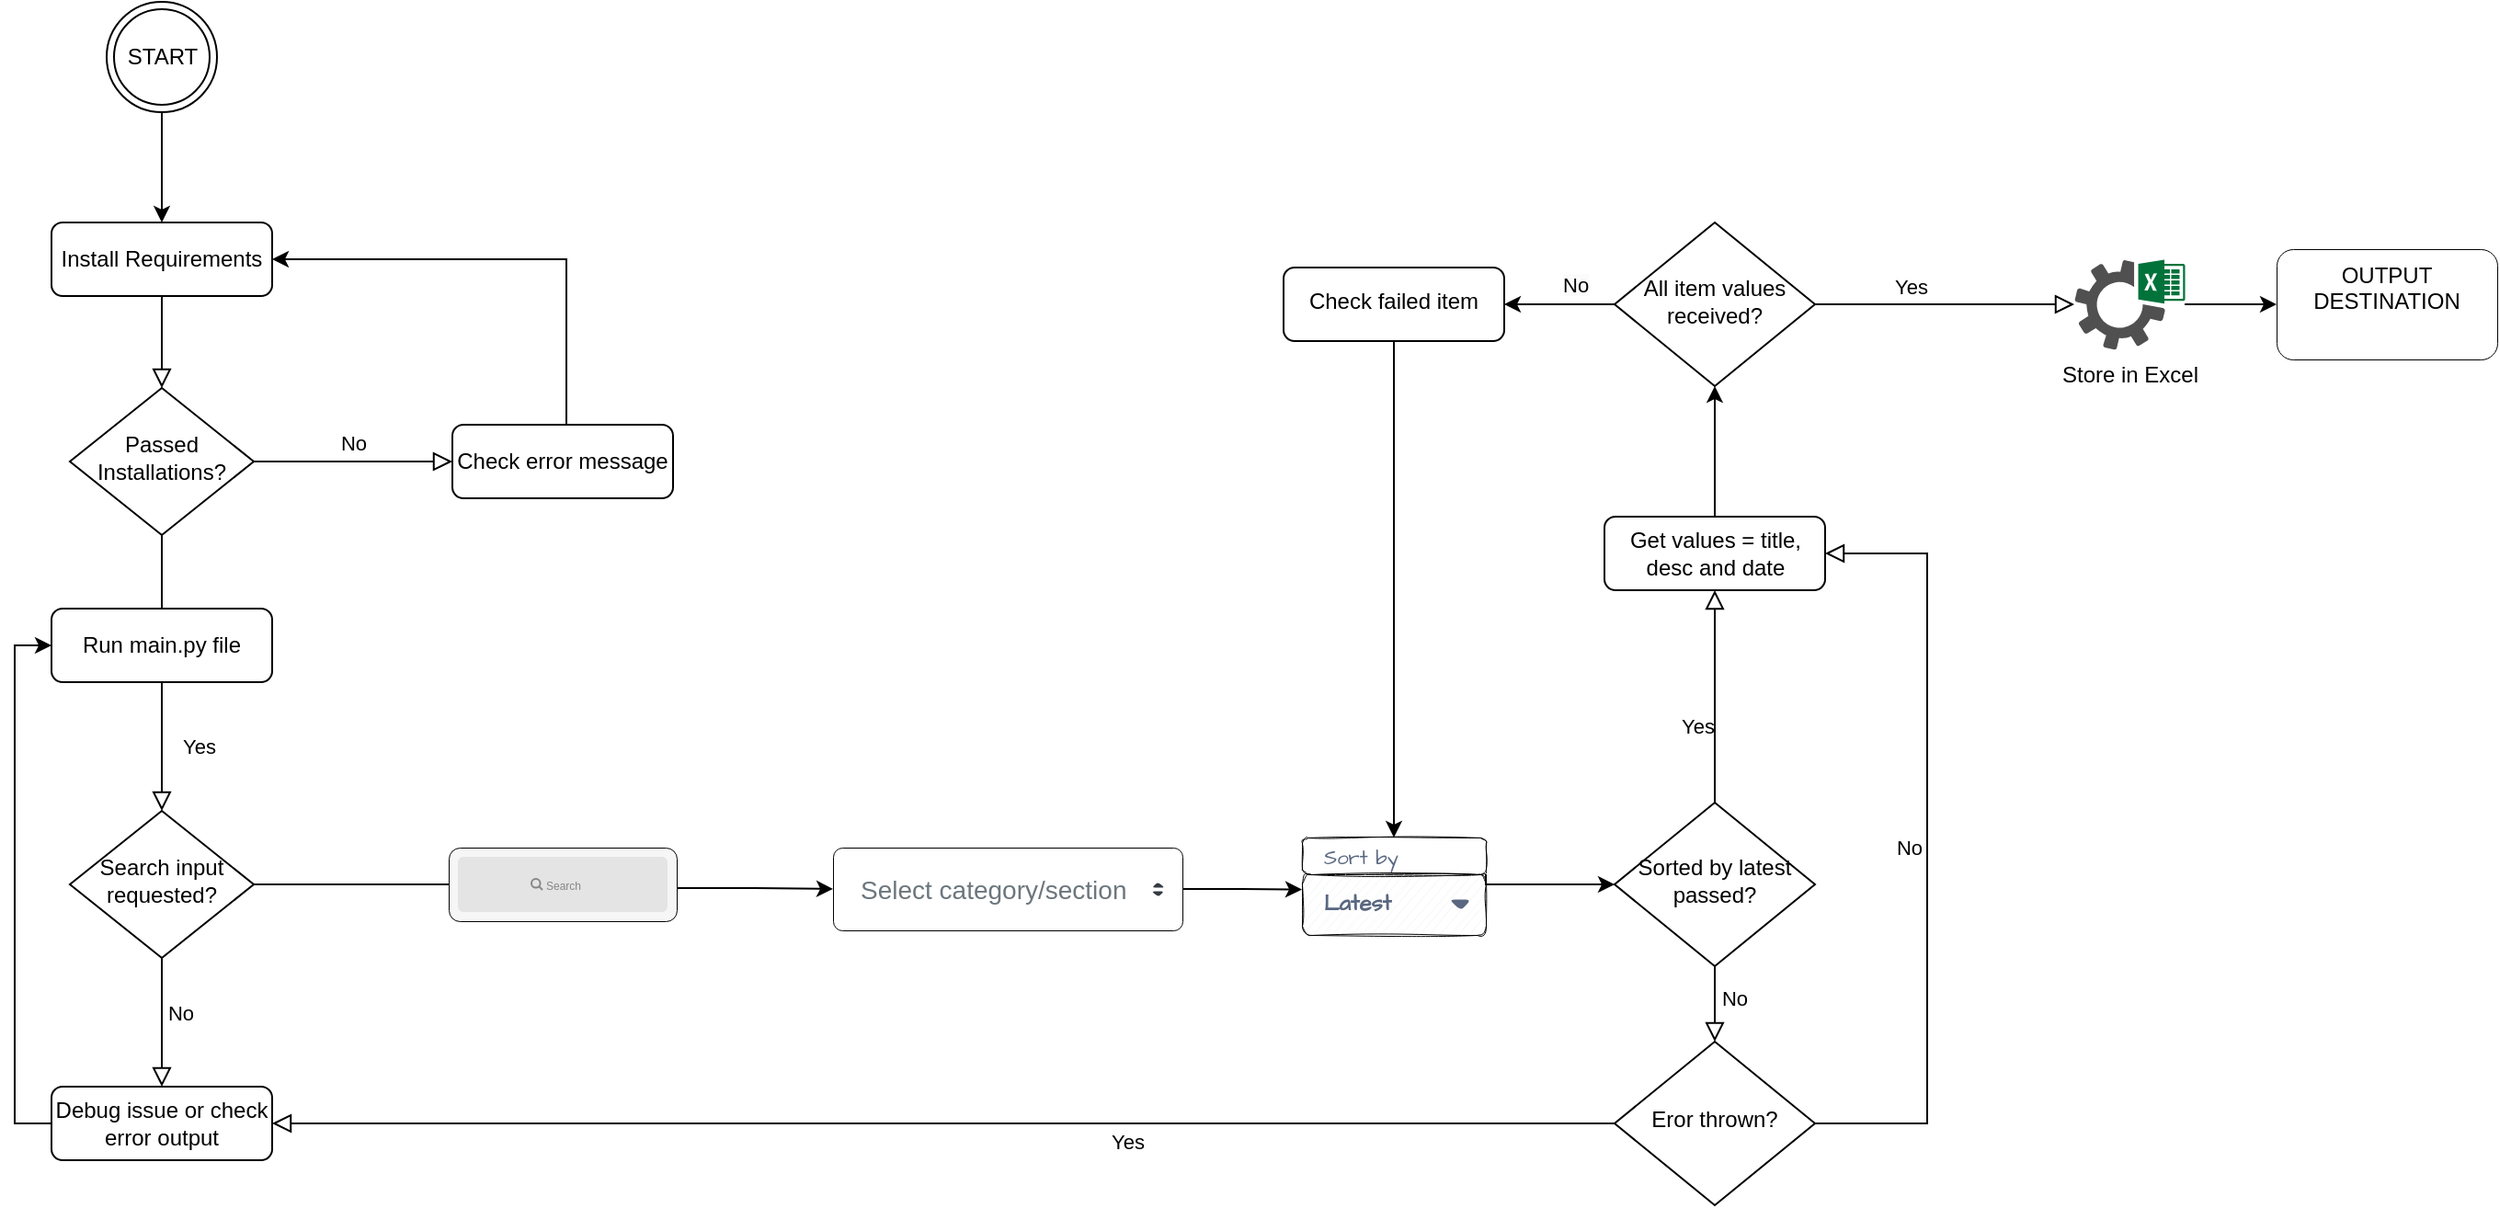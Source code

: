 <mxfile version="20.8.10" type="device"><diagram id="C5RBs43oDa-KdzZeNtuy" name="Page-1"><mxGraphModel dx="864" dy="1644" grid="1" gridSize="10" guides="1" tooltips="1" connect="1" arrows="1" fold="1" page="1" pageScale="1" pageWidth="827" pageHeight="1169" math="0" shadow="0"><root><mxCell id="WIyWlLk6GJQsqaUBKTNV-0"/><mxCell id="WIyWlLk6GJQsqaUBKTNV-1" parent="WIyWlLk6GJQsqaUBKTNV-0"/><mxCell id="WIyWlLk6GJQsqaUBKTNV-2" value="" style="rounded=0;html=1;jettySize=auto;orthogonalLoop=1;fontSize=11;endArrow=block;endFill=0;endSize=8;strokeWidth=1;shadow=0;labelBackgroundColor=none;edgeStyle=orthogonalEdgeStyle;" parent="WIyWlLk6GJQsqaUBKTNV-1" source="WIyWlLk6GJQsqaUBKTNV-3" target="WIyWlLk6GJQsqaUBKTNV-6" edge="1"><mxGeometry relative="1" as="geometry"/></mxCell><mxCell id="WIyWlLk6GJQsqaUBKTNV-3" value="Install Requirements" style="rounded=1;whiteSpace=wrap;html=1;fontSize=12;glass=0;strokeWidth=1;shadow=0;" parent="WIyWlLk6GJQsqaUBKTNV-1" vertex="1"><mxGeometry x="160" y="80" width="120" height="40" as="geometry"/></mxCell><mxCell id="WIyWlLk6GJQsqaUBKTNV-4" value="Yes" style="rounded=0;html=1;jettySize=auto;orthogonalLoop=1;fontSize=11;endArrow=block;endFill=0;endSize=8;strokeWidth=1;shadow=0;labelBackgroundColor=none;edgeStyle=orthogonalEdgeStyle;startArrow=none;" parent="WIyWlLk6GJQsqaUBKTNV-1" source="nI_S1Z7M1S4NiRtbqXP6-3" target="WIyWlLk6GJQsqaUBKTNV-10" edge="1"><mxGeometry y="20" relative="1" as="geometry"><mxPoint as="offset"/></mxGeometry></mxCell><mxCell id="WIyWlLk6GJQsqaUBKTNV-5" value="No" style="edgeStyle=orthogonalEdgeStyle;rounded=0;html=1;jettySize=auto;orthogonalLoop=1;fontSize=11;endArrow=block;endFill=0;endSize=8;strokeWidth=1;shadow=0;labelBackgroundColor=none;" parent="WIyWlLk6GJQsqaUBKTNV-1" source="WIyWlLk6GJQsqaUBKTNV-6" target="WIyWlLk6GJQsqaUBKTNV-7" edge="1"><mxGeometry y="10" relative="1" as="geometry"><mxPoint as="offset"/></mxGeometry></mxCell><mxCell id="WIyWlLk6GJQsqaUBKTNV-6" value="Passed Installations?" style="rhombus;whiteSpace=wrap;html=1;shadow=0;fontFamily=Helvetica;fontSize=12;align=center;strokeWidth=1;spacing=6;spacingTop=-4;" parent="WIyWlLk6GJQsqaUBKTNV-1" vertex="1"><mxGeometry x="170" y="170" width="100" height="80" as="geometry"/></mxCell><mxCell id="nI_S1Z7M1S4NiRtbqXP6-2" style="edgeStyle=orthogonalEdgeStyle;rounded=0;orthogonalLoop=1;jettySize=auto;html=1;entryX=1;entryY=0.5;entryDx=0;entryDy=0;" parent="WIyWlLk6GJQsqaUBKTNV-1" source="WIyWlLk6GJQsqaUBKTNV-7" target="WIyWlLk6GJQsqaUBKTNV-3" edge="1"><mxGeometry relative="1" as="geometry"><Array as="points"><mxPoint x="440" y="100"/></Array></mxGeometry></mxCell><mxCell id="WIyWlLk6GJQsqaUBKTNV-7" value="Check error message" style="rounded=1;whiteSpace=wrap;html=1;fontSize=12;glass=0;strokeWidth=1;shadow=0;" parent="WIyWlLk6GJQsqaUBKTNV-1" vertex="1"><mxGeometry x="378" y="190" width="120" height="40" as="geometry"/></mxCell><mxCell id="WIyWlLk6GJQsqaUBKTNV-8" value="No" style="rounded=0;html=1;jettySize=auto;orthogonalLoop=1;fontSize=11;endArrow=block;endFill=0;endSize=8;strokeWidth=1;shadow=0;labelBackgroundColor=none;edgeStyle=orthogonalEdgeStyle;" parent="WIyWlLk6GJQsqaUBKTNV-1" source="WIyWlLk6GJQsqaUBKTNV-10" target="WIyWlLk6GJQsqaUBKTNV-11" edge="1"><mxGeometry x="-0.143" y="10" relative="1" as="geometry"><mxPoint as="offset"/></mxGeometry></mxCell><mxCell id="WIyWlLk6GJQsqaUBKTNV-10" value="Search input requested?" style="rhombus;whiteSpace=wrap;html=1;shadow=0;fontFamily=Helvetica;fontSize=12;align=center;strokeWidth=1;spacing=6;spacingTop=-4;" parent="WIyWlLk6GJQsqaUBKTNV-1" vertex="1"><mxGeometry x="170" y="400" width="100" height="80" as="geometry"/></mxCell><mxCell id="nI_S1Z7M1S4NiRtbqXP6-10" style="edgeStyle=orthogonalEdgeStyle;rounded=0;orthogonalLoop=1;jettySize=auto;html=1;exitX=0;exitY=0.5;exitDx=0;exitDy=0;entryX=0;entryY=0.5;entryDx=0;entryDy=0;" parent="WIyWlLk6GJQsqaUBKTNV-1" source="WIyWlLk6GJQsqaUBKTNV-11" target="nI_S1Z7M1S4NiRtbqXP6-3" edge="1"><mxGeometry relative="1" as="geometry"/></mxCell><mxCell id="WIyWlLk6GJQsqaUBKTNV-11" value="Debug issue or check error output" style="rounded=1;whiteSpace=wrap;html=1;fontSize=12;glass=0;strokeWidth=1;shadow=0;" parent="WIyWlLk6GJQsqaUBKTNV-1" vertex="1"><mxGeometry x="160" y="550" width="120" height="40" as="geometry"/></mxCell><mxCell id="nI_S1Z7M1S4NiRtbqXP6-1" value="" style="edgeStyle=orthogonalEdgeStyle;rounded=0;orthogonalLoop=1;jettySize=auto;html=1;" parent="WIyWlLk6GJQsqaUBKTNV-1" source="nI_S1Z7M1S4NiRtbqXP6-0" target="WIyWlLk6GJQsqaUBKTNV-3" edge="1"><mxGeometry relative="1" as="geometry"/></mxCell><mxCell id="nI_S1Z7M1S4NiRtbqXP6-0" value="START" style="ellipse;shape=doubleEllipse;html=1;dashed=0;whitespace=wrap;aspect=fixed;" parent="WIyWlLk6GJQsqaUBKTNV-1" vertex="1"><mxGeometry x="190" y="-40" width="60" height="60" as="geometry"/></mxCell><mxCell id="nI_S1Z7M1S4NiRtbqXP6-4" value="" style="rounded=0;html=1;jettySize=auto;orthogonalLoop=1;fontSize=11;endArrow=none;endFill=0;endSize=8;strokeWidth=1;shadow=0;labelBackgroundColor=none;edgeStyle=orthogonalEdgeStyle;" parent="WIyWlLk6GJQsqaUBKTNV-1" source="WIyWlLk6GJQsqaUBKTNV-6" target="nI_S1Z7M1S4NiRtbqXP6-3" edge="1"><mxGeometry y="20" relative="1" as="geometry"><mxPoint as="offset"/><mxPoint x="220" y="250" as="sourcePoint"/><mxPoint x="220" y="290" as="targetPoint"/></mxGeometry></mxCell><mxCell id="nI_S1Z7M1S4NiRtbqXP6-3" value="Run main.py file" style="rounded=1;whiteSpace=wrap;html=1;fontSize=12;glass=0;strokeWidth=1;shadow=0;" parent="WIyWlLk6GJQsqaUBKTNV-1" vertex="1"><mxGeometry x="160" y="290" width="120" height="40" as="geometry"/></mxCell><mxCell id="nI_S1Z7M1S4NiRtbqXP6-8" value="" style="edgeStyle=orthogonalEdgeStyle;rounded=0;html=1;jettySize=auto;orthogonalLoop=1;fontSize=11;endArrow=none;endFill=0;endSize=8;strokeWidth=1;shadow=0;labelBackgroundColor=none;" parent="WIyWlLk6GJQsqaUBKTNV-1" source="WIyWlLk6GJQsqaUBKTNV-10" target="nI_S1Z7M1S4NiRtbqXP6-5" edge="1"><mxGeometry y="10" relative="1" as="geometry"><mxPoint as="offset"/><mxPoint x="270" y="440" as="sourcePoint"/><mxPoint x="370" y="440" as="targetPoint"/></mxGeometry></mxCell><mxCell id="nI_S1Z7M1S4NiRtbqXP6-15" style="edgeStyle=orthogonalEdgeStyle;rounded=0;orthogonalLoop=1;jettySize=auto;html=1;exitX=1;exitY=0.55;exitDx=0;exitDy=0;exitPerimeter=0;" parent="WIyWlLk6GJQsqaUBKTNV-1" source="nI_S1Z7M1S4NiRtbqXP6-6" target="nI_S1Z7M1S4NiRtbqXP6-12" edge="1"><mxGeometry relative="1" as="geometry"/></mxCell><mxCell id="nI_S1Z7M1S4NiRtbqXP6-5" value="" style="shape=rect;fillColor=#F6F6F6;strokeColor=default;strokeWidth=0.5;rounded=1;" parent="WIyWlLk6GJQsqaUBKTNV-1" vertex="1"><mxGeometry x="376" y="420" width="124" height="40" as="geometry"/></mxCell><mxCell id="nI_S1Z7M1S4NiRtbqXP6-6" value="" style="html=1;strokeWidth=1;shadow=0;dashed=0;shape=mxgraph.ios7ui.marginRect;rx=3;ry=3;rectMargin=5;fillColor=#E4E4E4;strokeColor=none;" parent="nI_S1Z7M1S4NiRtbqXP6-5" vertex="1"><mxGeometry width="124" height="40" as="geometry"/></mxCell><mxCell id="nI_S1Z7M1S4NiRtbqXP6-7" value="Search" style="shape=mxgraph.ios7.icons.looking_glass;strokeColor=#878789;fillColor=none;fontColor=#878789;labelPosition=right;verticalLabelPosition=middle;align=left;verticalAlign=middle;fontSize=6;fontStyle=0;spacingTop=2;sketch=0;" parent="nI_S1Z7M1S4NiRtbqXP6-5" vertex="1"><mxGeometry x="0.5" y="0.5" width="6" height="6" relative="1" as="geometry"><mxPoint x="-17" y="-3" as="offset"/></mxGeometry></mxCell><mxCell id="nI_S1Z7M1S4NiRtbqXP6-26" value="" style="edgeStyle=orthogonalEdgeStyle;rounded=0;orthogonalLoop=1;jettySize=auto;html=1;entryX=0;entryY=0.25;entryDx=0;entryDy=0;" parent="WIyWlLk6GJQsqaUBKTNV-1" source="nI_S1Z7M1S4NiRtbqXP6-12" target="nI_S1Z7M1S4NiRtbqXP6-23" edge="1"><mxGeometry relative="1" as="geometry"/></mxCell><mxCell id="nI_S1Z7M1S4NiRtbqXP6-12" value="Select category/section" style="html=1;shadow=0;shape=mxgraph.bootstrap.rrect;rSize=5;fillColor=#ffffff;strokeColor=#000000;align=left;spacing=15;fontSize=14;fontColor=#6C767D;rounded=1;strokeWidth=0.5;" parent="WIyWlLk6GJQsqaUBKTNV-1" vertex="1"><mxGeometry x="585" y="420" width="190" height="45" as="geometry"/></mxCell><mxCell id="nI_S1Z7M1S4NiRtbqXP6-13" value="" style="shape=triangle;direction=south;fillColor=#343A40;strokeColor=none;perimeter=none;rounded=1;strokeWidth=0.5;" parent="nI_S1Z7M1S4NiRtbqXP6-12" vertex="1"><mxGeometry x="1" y="0.5" width="7" height="3" relative="1" as="geometry"><mxPoint x="-17" y="1" as="offset"/></mxGeometry></mxCell><mxCell id="nI_S1Z7M1S4NiRtbqXP6-14" value="" style="shape=triangle;direction=north;fillColor=#343A40;strokeColor=none;perimeter=none;rounded=1;strokeWidth=0.5;" parent="nI_S1Z7M1S4NiRtbqXP6-12" vertex="1"><mxGeometry x="1" y="0.5" width="7" height="3" relative="1" as="geometry"><mxPoint x="-17" y="-4" as="offset"/></mxGeometry></mxCell><mxCell id="nI_S1Z7M1S4NiRtbqXP6-25" value="" style="group;strokeColor=none;" parent="WIyWlLk6GJQsqaUBKTNV-1" vertex="1" connectable="0"><mxGeometry x="840" y="414.5" width="100" height="53" as="geometry"/></mxCell><mxCell id="nI_S1Z7M1S4NiRtbqXP6-27" value="" style="group" parent="nI_S1Z7M1S4NiRtbqXP6-25" vertex="1" connectable="0"><mxGeometry width="100" height="53" as="geometry"/></mxCell><mxCell id="nI_S1Z7M1S4NiRtbqXP6-22" value="Sort by" style="rounded=1;fillColor=none;strokeColor=default;html=1;fontColor=#596780;align=left;fontSize=11;spacingLeft=10;fontSize=11;sketch=1;hachureGap=4;pointerEvents=0;fontFamily=Architects Daughter;fontSource=https%3A%2F%2Ffonts.googleapis.com%2Fcss%3Ffamily%3DArchitects%2BDaughter;strokeWidth=0.5;" parent="nI_S1Z7M1S4NiRtbqXP6-27" vertex="1"><mxGeometry width="100" height="20" as="geometry"/></mxCell><mxCell id="nI_S1Z7M1S4NiRtbqXP6-23" value="Latest" style="rounded=1;fillColor=#F1F2F4;strokeColor=default;html=1;fontColor=#596780;align=left;fontSize=12;spacingLeft=10;sketch=1;hachureGap=4;pointerEvents=0;fontFamily=Architects Daughter;fontSource=https%3A%2F%2Ffonts.googleapis.com%2Fcss%3Ffamily%3DArchitects%2BDaughter;strokeWidth=0.5;fontStyle=1" parent="nI_S1Z7M1S4NiRtbqXP6-27" vertex="1"><mxGeometry y="20" width="100" height="33" as="geometry"/></mxCell><mxCell id="nI_S1Z7M1S4NiRtbqXP6-24" value="" style="shape=triangle;direction=south;fillColor=#596780;strokeColor=none;html=1;sketch=0;hachureGap=4;pointerEvents=0;fontFamily=Architects Daughter;fontSource=https%3A%2F%2Ffonts.googleapis.com%2Fcss%3Ffamily%3DArchitects%2BDaughter;fontSize=20;rounded=1;strokeWidth=0.5;" parent="nI_S1Z7M1S4NiRtbqXP6-23" vertex="1"><mxGeometry x="1" y="0.5" width="12" height="6" relative="1" as="geometry"><mxPoint x="-20" y="-3" as="offset"/></mxGeometry></mxCell><mxCell id="nI_S1Z7M1S4NiRtbqXP6-29" value="Sorted by latest passed?" style="rhombus;whiteSpace=wrap;html=1;shadow=0;fontFamily=Helvetica;fontSize=12;align=center;strokeWidth=1;spacing=6;spacingTop=-4;" parent="WIyWlLk6GJQsqaUBKTNV-1" vertex="1"><mxGeometry x="1010" y="395.5" width="109" height="89" as="geometry"/></mxCell><mxCell id="nI_S1Z7M1S4NiRtbqXP6-30" style="edgeStyle=orthogonalEdgeStyle;rounded=0;orthogonalLoop=1;jettySize=auto;html=1;exitX=1;exitY=0;exitDx=0;exitDy=0;entryX=0;entryY=0.5;entryDx=0;entryDy=0;" parent="WIyWlLk6GJQsqaUBKTNV-1" source="nI_S1Z7M1S4NiRtbqXP6-23" target="nI_S1Z7M1S4NiRtbqXP6-29" edge="1"><mxGeometry relative="1" as="geometry"><Array as="points"><mxPoint x="940" y="440"/></Array></mxGeometry></mxCell><mxCell id="nI_S1Z7M1S4NiRtbqXP6-31" value="Yes" style="rounded=0;html=1;jettySize=auto;orthogonalLoop=1;fontSize=11;endArrow=block;endFill=0;endSize=8;strokeWidth=1;shadow=0;labelBackgroundColor=none;edgeStyle=orthogonalEdgeStyle;exitX=0.5;exitY=0;exitDx=0;exitDy=0;entryX=0.5;entryY=1;entryDx=0;entryDy=0;" parent="WIyWlLk6GJQsqaUBKTNV-1" source="nI_S1Z7M1S4NiRtbqXP6-29" target="nI_S1Z7M1S4NiRtbqXP6-32" edge="1"><mxGeometry x="-0.273" y="10" relative="1" as="geometry"><mxPoint as="offset"/><mxPoint x="780" y="310" as="sourcePoint"/><mxPoint x="1060" y="290" as="targetPoint"/><Array as="points"><mxPoint x="1065" y="280"/><mxPoint x="1065" y="280"/></Array></mxGeometry></mxCell><mxCell id="nI_S1Z7M1S4NiRtbqXP6-41" style="edgeStyle=orthogonalEdgeStyle;rounded=0;orthogonalLoop=1;jettySize=auto;html=1;exitX=0.5;exitY=0;exitDx=0;exitDy=0;entryX=0.5;entryY=1;entryDx=0;entryDy=0;" parent="WIyWlLk6GJQsqaUBKTNV-1" source="nI_S1Z7M1S4NiRtbqXP6-32" target="nI_S1Z7M1S4NiRtbqXP6-42" edge="1"><mxGeometry relative="1" as="geometry"><mxPoint x="1065" y="160" as="targetPoint"/></mxGeometry></mxCell><mxCell id="nI_S1Z7M1S4NiRtbqXP6-32" value="Get values = title, desc and date" style="rounded=1;whiteSpace=wrap;html=1;fontSize=12;glass=0;strokeWidth=1;shadow=0;" parent="WIyWlLk6GJQsqaUBKTNV-1" vertex="1"><mxGeometry x="1004.5" y="240" width="120" height="40" as="geometry"/></mxCell><mxCell id="nI_S1Z7M1S4NiRtbqXP6-33" value="No" style="rounded=0;html=1;jettySize=auto;orthogonalLoop=1;fontSize=11;endArrow=block;endFill=0;endSize=8;strokeWidth=1;shadow=0;labelBackgroundColor=none;edgeStyle=orthogonalEdgeStyle;exitX=0.5;exitY=1;exitDx=0;exitDy=0;entryX=0.5;entryY=0;entryDx=0;entryDy=0;" parent="WIyWlLk6GJQsqaUBKTNV-1" source="nI_S1Z7M1S4NiRtbqXP6-29" target="nI_S1Z7M1S4NiRtbqXP6-36" edge="1"><mxGeometry x="-0.143" y="10" relative="1" as="geometry"><mxPoint as="offset"/><mxPoint x="230" y="490" as="sourcePoint"/><mxPoint x="1064.5" y="550" as="targetPoint"/></mxGeometry></mxCell><mxCell id="nI_S1Z7M1S4NiRtbqXP6-36" value="Eror thrown?" style="rhombus;whiteSpace=wrap;html=1;shadow=0;fontFamily=Helvetica;fontSize=12;align=center;strokeWidth=1;spacing=6;spacingTop=-4;" parent="WIyWlLk6GJQsqaUBKTNV-1" vertex="1"><mxGeometry x="1010" y="525.5" width="109" height="89" as="geometry"/></mxCell><mxCell id="nI_S1Z7M1S4NiRtbqXP6-38" value="Yes" style="rounded=0;html=1;jettySize=auto;orthogonalLoop=1;fontSize=11;endArrow=block;endFill=0;endSize=8;strokeWidth=1;shadow=0;labelBackgroundColor=none;edgeStyle=orthogonalEdgeStyle;exitX=0;exitY=0.5;exitDx=0;exitDy=0;entryX=1;entryY=0.5;entryDx=0;entryDy=0;" parent="WIyWlLk6GJQsqaUBKTNV-1" source="nI_S1Z7M1S4NiRtbqXP6-36" target="WIyWlLk6GJQsqaUBKTNV-11" edge="1"><mxGeometry x="-0.273" y="10" relative="1" as="geometry"><mxPoint as="offset"/><mxPoint x="1074.5" y="405.5" as="sourcePoint"/><mxPoint x="890" y="570" as="targetPoint"/><Array as="points"/></mxGeometry></mxCell><mxCell id="nI_S1Z7M1S4NiRtbqXP6-40" value="No" style="rounded=0;html=1;jettySize=auto;orthogonalLoop=1;fontSize=11;endArrow=block;endFill=0;endSize=8;strokeWidth=1;shadow=0;labelBackgroundColor=none;edgeStyle=orthogonalEdgeStyle;exitX=1;exitY=0.5;exitDx=0;exitDy=0;entryX=1;entryY=0.5;entryDx=0;entryDy=0;" parent="WIyWlLk6GJQsqaUBKTNV-1" source="nI_S1Z7M1S4NiRtbqXP6-36" target="nI_S1Z7M1S4NiRtbqXP6-32" edge="1"><mxGeometry x="-0.011" y="10" relative="1" as="geometry"><mxPoint as="offset"/><mxPoint x="1074.5" y="494.5" as="sourcePoint"/><mxPoint x="1200" y="570" as="targetPoint"/><Array as="points"><mxPoint x="1180" y="570"/><mxPoint x="1180" y="260"/></Array></mxGeometry></mxCell><mxCell id="nI_S1Z7M1S4NiRtbqXP6-44" style="edgeStyle=orthogonalEdgeStyle;rounded=0;orthogonalLoop=1;jettySize=auto;html=1;exitX=0;exitY=0.5;exitDx=0;exitDy=0;entryX=1;entryY=0.5;entryDx=0;entryDy=0;" parent="WIyWlLk6GJQsqaUBKTNV-1" source="nI_S1Z7M1S4NiRtbqXP6-42" target="nI_S1Z7M1S4NiRtbqXP6-47" edge="1"><mxGeometry relative="1" as="geometry"><mxPoint x="959" y="125.5" as="targetPoint"/></mxGeometry></mxCell><mxCell id="nI_S1Z7M1S4NiRtbqXP6-42" value="All item values received?" style="rhombus;whiteSpace=wrap;html=1;shadow=0;fontFamily=Helvetica;fontSize=12;align=center;strokeWidth=1;spacing=6;spacingTop=-4;" parent="WIyWlLk6GJQsqaUBKTNV-1" vertex="1"><mxGeometry x="1010" y="80" width="109" height="89" as="geometry"/></mxCell><mxCell id="nI_S1Z7M1S4NiRtbqXP6-45" value="&lt;span style=&quot;color: rgb(0, 0, 0); font-family: Helvetica; font-size: 11px; font-style: normal; font-variant-ligatures: normal; font-variant-caps: normal; font-weight: 400; letter-spacing: normal; orphans: 2; text-align: center; text-indent: 0px; text-transform: none; widows: 2; word-spacing: 0px; -webkit-text-stroke-width: 0px; background-color: rgb(251, 251, 251); text-decoration-thickness: initial; text-decoration-style: initial; text-decoration-color: initial; float: none; display: inline !important;&quot;&gt;No&lt;/span&gt;" style="text;whiteSpace=wrap;html=1;" parent="WIyWlLk6GJQsqaUBKTNV-1" vertex="1"><mxGeometry x="980" y="100" width="50" height="40" as="geometry"/></mxCell><mxCell id="nI_S1Z7M1S4NiRtbqXP6-50" style="edgeStyle=orthogonalEdgeStyle;rounded=0;orthogonalLoop=1;jettySize=auto;html=1;exitX=0.5;exitY=1;exitDx=0;exitDy=0;" parent="WIyWlLk6GJQsqaUBKTNV-1" source="nI_S1Z7M1S4NiRtbqXP6-47" target="nI_S1Z7M1S4NiRtbqXP6-22" edge="1"><mxGeometry relative="1" as="geometry"/></mxCell><mxCell id="nI_S1Z7M1S4NiRtbqXP6-47" value="Check failed item" style="whiteSpace=wrap;html=1;shadow=0;strokeWidth=1;spacing=6;spacingTop=-4;rounded=1;strokeColor=default;" parent="WIyWlLk6GJQsqaUBKTNV-1" vertex="1"><mxGeometry x="830" y="104.5" width="120" height="40" as="geometry"/></mxCell><mxCell id="nI_S1Z7M1S4NiRtbqXP6-52" value="Yes" style="rounded=0;html=1;jettySize=auto;orthogonalLoop=1;fontSize=11;endArrow=block;endFill=0;endSize=8;strokeWidth=1;shadow=0;labelBackgroundColor=none;edgeStyle=orthogonalEdgeStyle;exitX=1;exitY=0.5;exitDx=0;exitDy=0;" parent="WIyWlLk6GJQsqaUBKTNV-1" source="nI_S1Z7M1S4NiRtbqXP6-42" target="nI_S1Z7M1S4NiRtbqXP6-53" edge="1"><mxGeometry x="-0.273" y="10" relative="1" as="geometry"><mxPoint as="offset"/><mxPoint x="1074.5" y="405.5" as="sourcePoint"/><mxPoint x="1250" y="125" as="targetPoint"/><Array as="points"/></mxGeometry></mxCell><mxCell id="nI_S1Z7M1S4NiRtbqXP6-55" value="" style="edgeStyle=orthogonalEdgeStyle;rounded=0;orthogonalLoop=1;jettySize=auto;html=1;" parent="WIyWlLk6GJQsqaUBKTNV-1" source="nI_S1Z7M1S4NiRtbqXP6-53" target="nI_S1Z7M1S4NiRtbqXP6-54" edge="1"><mxGeometry relative="1" as="geometry"/></mxCell><mxCell id="nI_S1Z7M1S4NiRtbqXP6-53" value="Store in Excel" style="sketch=0;pointerEvents=1;shadow=0;dashed=0;html=1;strokeColor=none;fillColor=#505050;labelPosition=center;verticalLabelPosition=bottom;verticalAlign=top;outlineConnect=0;align=center;shape=mxgraph.office.services.excel_services;rounded=1;strokeWidth=0.5;" parent="WIyWlLk6GJQsqaUBKTNV-1" vertex="1"><mxGeometry x="1260" y="100" width="60" height="49" as="geometry"/></mxCell><mxCell id="nI_S1Z7M1S4NiRtbqXP6-54" value="OUTPUT DESTINATION" style="whiteSpace=wrap;html=1;verticalAlign=top;sketch=0;shadow=0;dashed=0;rounded=1;strokeWidth=0.5;align=center;" parent="WIyWlLk6GJQsqaUBKTNV-1" vertex="1"><mxGeometry x="1370" y="94.5" width="120" height="60" as="geometry"/></mxCell></root></mxGraphModel></diagram></mxfile>